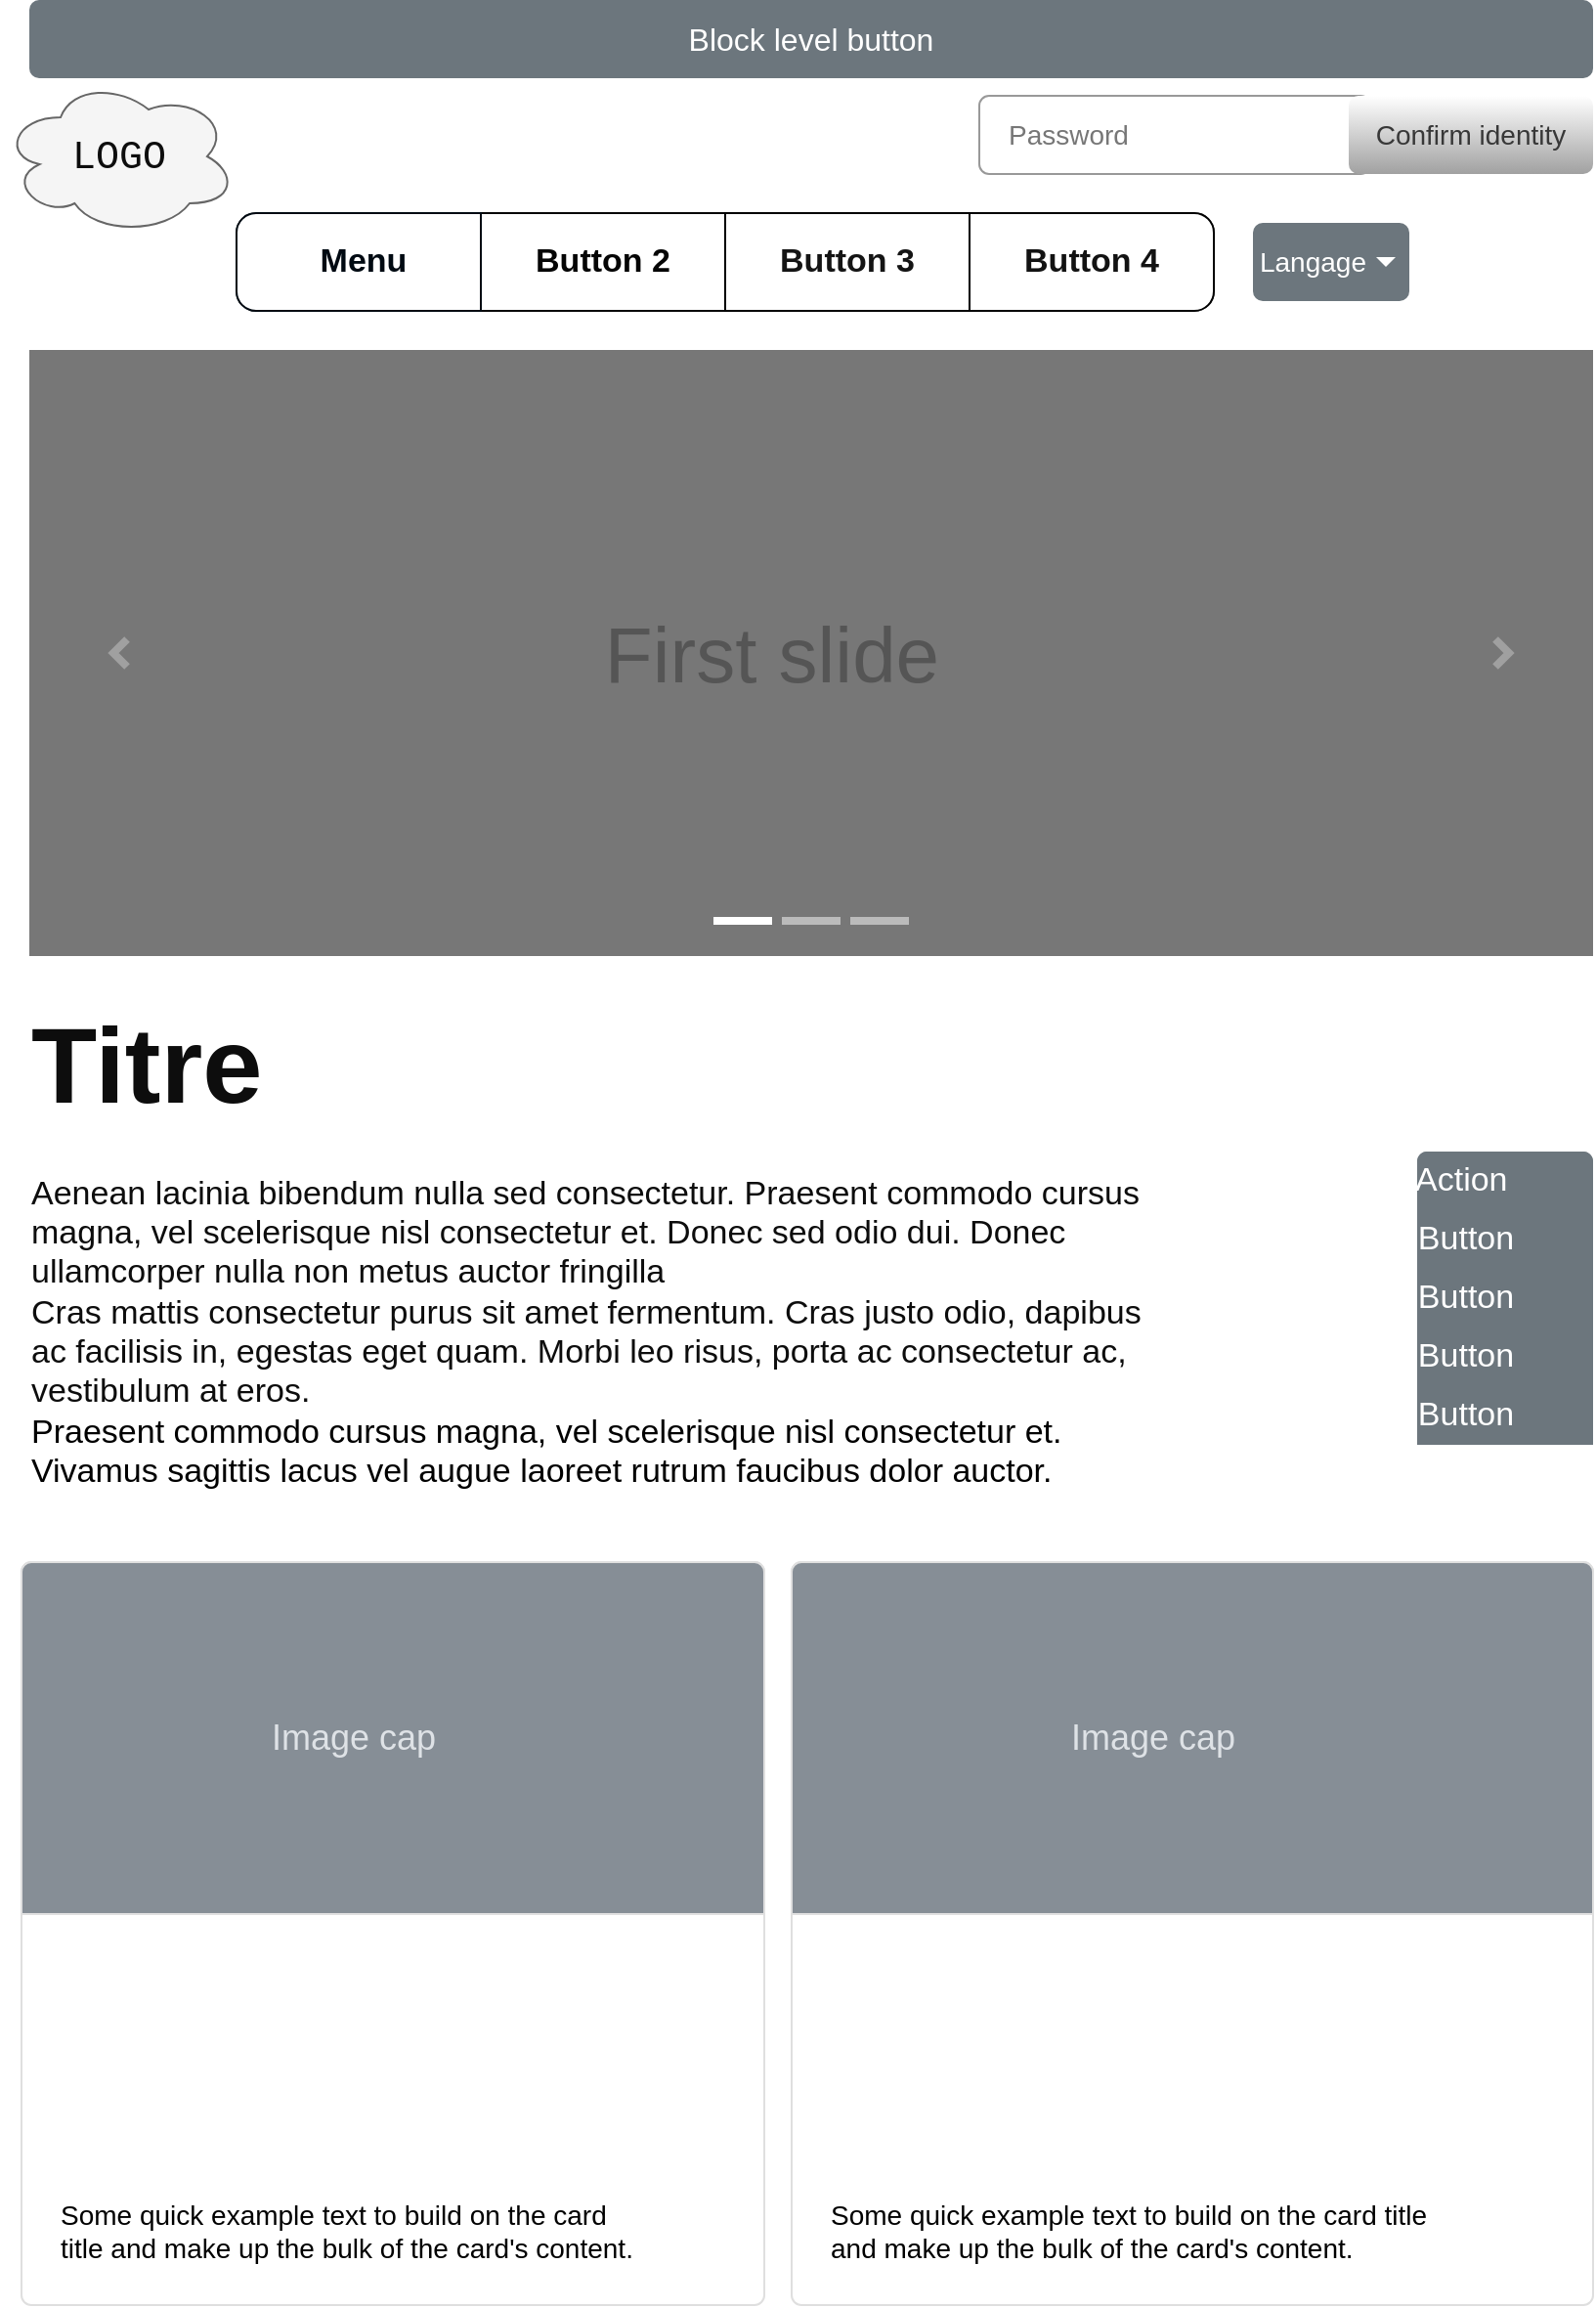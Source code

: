 <mxfile version="21.8.2" type="github">
  <diagram name="Page-1" id="9TOf40r4xf4sIfJ2VWUv">
    <mxGraphModel dx="1592" dy="3425" grid="1" gridSize="10" guides="1" tooltips="1" connect="1" arrows="1" fold="1" page="1" pageScale="1" pageWidth="827" pageHeight="1169" math="0" shadow="0">
      <root>
        <mxCell id="0" />
        <mxCell id="1" parent="0" />
        <mxCell id="qFjxIm9LurNFGSXeheeI-10" value="" style="strokeWidth=1;shadow=0;dashed=0;align=center;html=1;shape=mxgraph.mockup.rrect;rSize=10;fillColor=#ffffff;strokeColor=#666666;rounded=0;" vertex="1" parent="1">
          <mxGeometry x="120" y="-1100" width="500" height="50" as="geometry" />
        </mxCell>
        <mxCell id="qFjxIm9LurNFGSXeheeI-11" value="Button 2" style="strokeWidth=1;shadow=0;dashed=0;align=center;html=1;shape=mxgraph.mockup.rrect;rSize=0;fontSize=17;fontStyle=1;resizeHeight=1;whiteSpace=wrap;strokeColor=#050505;fontColor=#050505;rounded=0;" vertex="1" parent="qFjxIm9LurNFGSXeheeI-10">
          <mxGeometry width="125" height="50" relative="1" as="geometry">
            <mxPoint x="125" as="offset" />
          </mxGeometry>
        </mxCell>
        <mxCell id="qFjxIm9LurNFGSXeheeI-12" value="Button 3" style="strokeWidth=1;shadow=0;dashed=0;align=center;html=1;shape=mxgraph.mockup.rrect;rSize=0;fontSize=17;fontStyle=1;resizeHeight=1;whiteSpace=wrap;fontColor=#141414;rounded=0;" vertex="1" parent="qFjxIm9LurNFGSXeheeI-10">
          <mxGeometry width="125" height="50" relative="1" as="geometry">
            <mxPoint x="250" as="offset" />
          </mxGeometry>
        </mxCell>
        <mxCell id="qFjxIm9LurNFGSXeheeI-13" value="Button 4" style="strokeWidth=1;shadow=0;dashed=0;align=center;html=1;shape=mxgraph.mockup.rightButton;rSize=10;fontSize=17;fontStyle=1;resizeHeight=1;whiteSpace=wrap;fontColor=#121212;rounded=0;" vertex="1" parent="qFjxIm9LurNFGSXeheeI-10">
          <mxGeometry x="1" width="125" height="50" relative="1" as="geometry">
            <mxPoint x="-125" as="offset" />
          </mxGeometry>
        </mxCell>
        <mxCell id="qFjxIm9LurNFGSXeheeI-14" value="Button 1" style="strokeWidth=1;shadow=0;dashed=0;align=center;html=1;shape=mxgraph.mockup.leftButton;rSize=10;fontSize=17;fontColor=#ffffff;fontStyle=1;fillColor=#FFFFFF;strokeColor=#000A12;resizeHeight=1;whiteSpace=wrap;rounded=0;" vertex="1" parent="qFjxIm9LurNFGSXeheeI-10">
          <mxGeometry width="125" height="50" relative="1" as="geometry" />
        </mxCell>
        <mxCell id="qFjxIm9LurNFGSXeheeI-20" value="Text" style="text;html=1;strokeColor=none;fillColor=none;align=center;verticalAlign=middle;whiteSpace=wrap;rounded=0;fontSize=17;fontFamily=Helvetica;fontColor=#ffffff;" vertex="1" parent="qFjxIm9LurNFGSXeheeI-10">
          <mxGeometry x="30" y="10" width="60" height="30" as="geometry" />
        </mxCell>
        <mxCell id="qFjxIm9LurNFGSXeheeI-21" value="Menu" style="text;html=1;strokeColor=none;fillColor=none;align=center;verticalAlign=middle;whiteSpace=wrap;rounded=0;fontSize=17;fontFamily=Helvetica;fontColor=#000A12;fontStyle=1;" vertex="1" parent="qFjxIm9LurNFGSXeheeI-10">
          <mxGeometry x="30" y="10" width="70" height="30" as="geometry" />
        </mxCell>
        <mxCell id="qFjxIm9LurNFGSXeheeI-23" value="First slide" style="html=1;shadow=0;dashed=0;strokeColor=none;strokeWidth=1;fillColor=#777777;fontColor=#555555;whiteSpace=wrap;align=center;verticalAlign=middle;fontStyle=0;fontSize=40;spacingRight=40;fontFamily=Helvetica;rounded=0;" vertex="1" parent="1">
          <mxGeometry x="14" y="-1030" width="800" height="310" as="geometry" />
        </mxCell>
        <mxCell id="qFjxIm9LurNFGSXeheeI-24" value="" style="html=1;verticalLabelPosition=bottom;labelBackgroundColor=#ffffff;verticalAlign=top;shadow=0;dashed=0;strokeWidth=4;shape=mxgraph.ios7.misc.more;strokeColor=#a0a0a0;align=center;spacingRight=40;fontFamily=Helvetica;fontSize=17;fontColor=#ffffff;fillColor=default;gradientColor=none;rounded=0;" vertex="1" parent="qFjxIm9LurNFGSXeheeI-23">
          <mxGeometry x="1" y="0.5" width="7" height="14" relative="1" as="geometry">
            <mxPoint x="-50" y="-7" as="offset" />
          </mxGeometry>
        </mxCell>
        <mxCell id="qFjxIm9LurNFGSXeheeI-25" value="" style="flipH=1;html=1;verticalLabelPosition=bottom;labelBackgroundColor=#ffffff;verticalAlign=top;shadow=0;dashed=0;strokeWidth=4;shape=mxgraph.ios7.misc.more;strokeColor=#a0a0a0;align=center;spacingRight=40;fontFamily=Helvetica;fontSize=17;fontColor=#ffffff;fillColor=default;gradientColor=none;rounded=0;" vertex="1" parent="qFjxIm9LurNFGSXeheeI-23">
          <mxGeometry y="0.5" width="7" height="14" relative="1" as="geometry">
            <mxPoint x="43" y="-7" as="offset" />
          </mxGeometry>
        </mxCell>
        <mxCell id="qFjxIm9LurNFGSXeheeI-26" value="" style="html=1;shadow=0;strokeColor=none;fillColor=#ffffff;dashed=0;strokeWidth=1;align=center;verticalAlign=middle;spacingRight=40;fontFamily=Helvetica;fontSize=17;fontColor=#ffffff;rounded=0;" vertex="1" parent="qFjxIm9LurNFGSXeheeI-23">
          <mxGeometry x="0.5" y="1" width="30" height="4" relative="1" as="geometry">
            <mxPoint x="-50" y="-20" as="offset" />
          </mxGeometry>
        </mxCell>
        <mxCell id="qFjxIm9LurNFGSXeheeI-27" value="" style="html=1;shadow=0;strokeColor=none;fillColor=#BBBBBB;dashed=0;strokeWidth=1;align=center;verticalAlign=middle;spacingRight=40;fontFamily=Helvetica;fontSize=17;fontColor=#ffffff;rounded=0;" vertex="1" parent="qFjxIm9LurNFGSXeheeI-23">
          <mxGeometry x="0.5" y="1" width="30" height="4" relative="1" as="geometry">
            <mxPoint x="-15" y="-20" as="offset" />
          </mxGeometry>
        </mxCell>
        <mxCell id="qFjxIm9LurNFGSXeheeI-28" value="" style="html=1;shadow=0;strokeColor=none;fillColor=#BBBBBB;dashed=0;strokeWidth=1;align=center;verticalAlign=middle;spacingRight=40;fontFamily=Helvetica;fontSize=17;fontColor=#ffffff;rounded=0;" vertex="1" parent="qFjxIm9LurNFGSXeheeI-23">
          <mxGeometry x="0.5" y="1" width="30" height="4" relative="1" as="geometry">
            <mxPoint x="20" y="-20" as="offset" />
          </mxGeometry>
        </mxCell>
        <mxCell id="qFjxIm9LurNFGSXeheeI-38" value="Langage" style="html=1;shadow=0;dashed=0;shape=mxgraph.bootstrap.rrect;rSize=5;strokeColor=none;strokeWidth=1;fillColor=#6C767D;fontColor=#ffffff;whiteSpace=wrap;align=right;verticalAlign=middle;fontStyle=0;fontSize=14;spacingRight=20;fontFamily=Helvetica;rounded=0;" vertex="1" parent="1">
          <mxGeometry x="640" y="-1095" width="80" height="40" as="geometry" />
        </mxCell>
        <mxCell id="qFjxIm9LurNFGSXeheeI-39" value="" style="shape=triangle;direction=south;fillColor=#ffffff;strokeColor=none;perimeter=none;shadow=0;dashed=0;strokeWidth=1;align=center;verticalAlign=middle;spacingRight=40;fontFamily=Helvetica;fontSize=17;fontColor=#ffffff;html=1;rounded=0;" vertex="1" parent="qFjxIm9LurNFGSXeheeI-38">
          <mxGeometry x="1" y="0.5" width="10" height="5" relative="1" as="geometry">
            <mxPoint x="-17" y="-2.5" as="offset" />
          </mxGeometry>
        </mxCell>
        <mxCell id="qFjxIm9LurNFGSXeheeI-50" value="" style="ellipse;shape=cloud;whiteSpace=wrap;html=1;shadow=0;dashed=0;strokeColor=#666666;strokeWidth=1;align=center;verticalAlign=middle;spacingRight=40;fontFamily=Helvetica;fontSize=17;fontColor=#333333;fillColor=#f5f5f5;rounded=0;" vertex="1" parent="1">
          <mxGeometry y="-1169" width="120" height="80" as="geometry" />
        </mxCell>
        <mxCell id="qFjxIm9LurNFGSXeheeI-51" value="LOGO" style="text;html=1;strokeColor=none;fillColor=none;align=center;verticalAlign=middle;whiteSpace=wrap;rounded=0;fontSize=20;fontFamily=Courier New;fontColor=#0D0D0D;" vertex="1" parent="1">
          <mxGeometry x="30" y="-1144" width="60" height="30" as="geometry" />
        </mxCell>
        <mxCell id="qFjxIm9LurNFGSXeheeI-52" value="&lt;h1&gt;&lt;font style=&quot;font-size: 55px;&quot;&gt;Titre&lt;/font&gt;&lt;/h1&gt;Aenean lacinia bibendum nulla sed consectetur. Praesent commodo cursus magna, vel scelerisque nisl consectetur et. Donec sed odio dui. Donec ullamcorper nulla non metus auctor fringilla&lt;div&gt;Cras mattis consectetur purus sit amet fermentum. Cras justo odio, dapibus ac facilisis in, egestas eget quam. Morbi leo risus, porta ac consectetur ac, vestibulum at eros.&lt;br style=&quot;border-color: var(--border-color); caret-color: rgb(0, 0, 0); color: rgb(0, 0, 0); font-size: 14px;&quot;&gt;&lt;span style=&quot;caret-color: rgb(0, 0, 0); color: rgb(0, 0, 0);&quot;&gt;&lt;font style=&quot;font-size: 17px;&quot;&gt;Praesent commodo cursus magna, vel scelerisque nisl consectetur et. Vivamus sagittis lacus vel augue laoreet rutrum faucibus dolor auctor.&lt;/font&gt;&lt;/span&gt;&lt;br&gt;&lt;/div&gt;" style="text;html=1;strokeColor=none;fillColor=none;spacing=5;spacingTop=-20;whiteSpace=wrap;overflow=hidden;rounded=0;fontSize=17;fontFamily=Helvetica;fontColor=#0D0D0D;" vertex="1" parent="1">
          <mxGeometry x="10" y="-710" width="586" height="284" as="geometry" />
        </mxCell>
        <mxCell id="qFjxIm9LurNFGSXeheeI-53" value="Some quick example text to build on the card title and make up the bulk of the card&#39;s content." style="html=1;shadow=0;dashed=0;shape=mxgraph.bootstrap.rrect;rSize=5;strokeColor=#DFDFDF;html=1;whiteSpace=wrap;fillColor=#ffffff;fontColor=#000000;verticalAlign=bottom;align=left;spacing=20;fontSize=14;strokeWidth=1;spacingRight=40;fontFamily=Helvetica;rounded=0;" vertex="1" parent="1">
          <mxGeometry x="10" y="-410" width="380" height="380" as="geometry" />
        </mxCell>
        <mxCell id="qFjxIm9LurNFGSXeheeI-54" value="Image cap" style="html=1;shadow=0;dashed=0;shape=mxgraph.bootstrap.topButton;rSize=5;perimeter=none;whiteSpace=wrap;fillColor=#868E96;strokeColor=#DFDFDF;fontColor=#DEE2E6;resizeWidth=1;fontSize=18;strokeWidth=1;align=center;verticalAlign=middle;spacingRight=40;fontFamily=Helvetica;rounded=0;" vertex="1" parent="qFjxIm9LurNFGSXeheeI-53">
          <mxGeometry width="380" height="180" relative="1" as="geometry" />
        </mxCell>
        <mxCell id="qFjxIm9LurNFGSXeheeI-55" value="Some quick example text to build on the card title and make up the bulk of the card&#39;s content." style="html=1;shadow=0;dashed=0;shape=mxgraph.bootstrap.rrect;rSize=5;strokeColor=#DFDFDF;html=1;whiteSpace=wrap;fillColor=#ffffff;fontColor=#000000;verticalAlign=bottom;align=left;spacing=20;fontSize=14;strokeWidth=1;spacingRight=40;fontFamily=Helvetica;rounded=0;" vertex="1" parent="1">
          <mxGeometry x="404" y="-410" width="410" height="380" as="geometry" />
        </mxCell>
        <mxCell id="qFjxIm9LurNFGSXeheeI-56" value="Image cap" style="html=1;shadow=0;dashed=0;shape=mxgraph.bootstrap.topButton;rSize=5;perimeter=none;whiteSpace=wrap;fillColor=#868E96;strokeColor=#DFDFDF;fontColor=#DEE2E6;resizeWidth=1;fontSize=18;strokeWidth=1;align=center;verticalAlign=middle;spacingRight=40;fontFamily=Helvetica;rounded=0;" vertex="1" parent="qFjxIm9LurNFGSXeheeI-55">
          <mxGeometry width="410" height="180" relative="1" as="geometry" />
        </mxCell>
        <mxCell id="qFjxIm9LurNFGSXeheeI-57" value="" style="html=1;shadow=0;dashed=0;shape=mxgraph.bootstrap.rrect;rSize=5;strokeColor=none;html=1;whiteSpace=wrap;fillColor=#6C767D;fontColor=#ffffff;strokeWidth=1;align=center;verticalAlign=middle;spacingRight=40;fontFamily=Helvetica;fontSize=17;rounded=0;" vertex="1" parent="1">
          <mxGeometry x="724" y="-620" width="90" height="150" as="geometry" />
        </mxCell>
        <mxCell id="qFjxIm9LurNFGSXeheeI-58" value="&lt;font color=&quot;#ffffff&quot;&gt;Action&lt;/font&gt;&amp;nbsp;" style="strokeColor=inherit;fillColor=inherit;gradientColor=inherit;fontColor=inherit;html=1;shadow=0;dashed=0;shape=mxgraph.bootstrap.topButton;rSize=5;perimeter=none;whiteSpace=wrap;resizeWidth=1;strokeWidth=1;align=center;verticalAlign=middle;spacingRight=40;fontFamily=Helvetica;fontSize=17;rounded=0;" vertex="1" parent="qFjxIm9LurNFGSXeheeI-57">
          <mxGeometry width="90" height="30" relative="1" as="geometry" />
        </mxCell>
        <mxCell id="qFjxIm9LurNFGSXeheeI-59" value="Button" style="strokeColor=inherit;fillColor=inherit;gradientColor=inherit;fontColor=inherit;html=1;shadow=0;dashed=0;perimeter=none;whiteSpace=wrap;resizeWidth=1;strokeWidth=1;align=center;verticalAlign=middle;spacingRight=40;fontFamily=Helvetica;fontSize=17;rounded=0;" vertex="1" parent="qFjxIm9LurNFGSXeheeI-57">
          <mxGeometry width="90" height="30" relative="1" as="geometry">
            <mxPoint y="30" as="offset" />
          </mxGeometry>
        </mxCell>
        <mxCell id="qFjxIm9LurNFGSXeheeI-60" value="Button" style="strokeColor=inherit;fillColor=inherit;gradientColor=inherit;fontColor=inherit;html=1;shadow=0;dashed=0;perimeter=none;whiteSpace=wrap;resizeWidth=1;strokeWidth=1;align=center;verticalAlign=middle;spacingRight=40;fontFamily=Helvetica;fontSize=17;rounded=0;" vertex="1" parent="qFjxIm9LurNFGSXeheeI-57">
          <mxGeometry width="90" height="30" relative="1" as="geometry">
            <mxPoint y="60" as="offset" />
          </mxGeometry>
        </mxCell>
        <mxCell id="qFjxIm9LurNFGSXeheeI-61" value="Button" style="strokeColor=inherit;fillColor=inherit;gradientColor=inherit;fontColor=inherit;html=1;shadow=0;dashed=0;perimeter=none;whiteSpace=wrap;resizeWidth=1;strokeWidth=1;align=center;verticalAlign=middle;spacingRight=40;fontFamily=Helvetica;fontSize=17;rounded=0;" vertex="1" parent="qFjxIm9LurNFGSXeheeI-57">
          <mxGeometry width="90" height="30" relative="1" as="geometry">
            <mxPoint y="90" as="offset" />
          </mxGeometry>
        </mxCell>
        <mxCell id="qFjxIm9LurNFGSXeheeI-62" value="Button" style="strokeColor=inherit;fillColor=inherit;gradientColor=inherit;fontColor=inherit;html=1;shadow=0;dashed=0;perimeter=none;whiteSpace=wrap;resizeWidth=1;strokeWidth=1;align=center;verticalAlign=middle;spacingRight=40;fontFamily=Helvetica;fontSize=17;rounded=0;" vertex="1" parent="qFjxIm9LurNFGSXeheeI-57">
          <mxGeometry width="90" height="30" relative="1" as="geometry">
            <mxPoint y="120" as="offset" />
          </mxGeometry>
        </mxCell>
        <mxCell id="qFjxIm9LurNFGSXeheeI-65" value="Block level button" style="html=1;shadow=0;dashed=0;shape=mxgraph.bootstrap.rrect;rSize=5;strokeColor=none;strokeWidth=1;fillColor=#6C767D;fontColor=#FFFFFF;whiteSpace=wrap;align=center;verticalAlign=middle;spacingLeft=0;fontStyle=0;fontSize=16;spacing=5;" vertex="1" parent="1">
          <mxGeometry x="14" y="-1209" width="800" height="40" as="geometry" />
        </mxCell>
        <mxCell id="qFjxIm9LurNFGSXeheeI-77" value="Password" style="html=1;shadow=0;dashed=0;shape=mxgraph.bootstrap.rrect;rSize=5;strokeColor=#999999;fillColor=#ffffff;fontColor=#777777;whiteSpace=wrap;align=left;verticalAlign=middle;fontStyle=0;fontSize=14;spacing=15;" vertex="1" parent="1">
          <mxGeometry x="500" y="-1160" width="200" height="40" as="geometry" />
        </mxCell>
        <mxCell id="qFjxIm9LurNFGSXeheeI-78" value="&lt;font color=&quot;#383838&quot;&gt;Confirm identity&lt;/font&gt;" style="html=1;shadow=0;dashed=0;shape=mxgraph.bootstrap.rrect;rSize=5;strokeColor=none;fillColor=#FFFFFF;fontColor=#ffffff;whiteSpace=wrap;align=center;verticalAlign=middle;fontStyle=0;fontSize=14;spacing=14;gradientColor=#A1A1A1;" vertex="1" parent="1">
          <mxGeometry x="689" y="-1160" width="125" height="40" as="geometry" />
        </mxCell>
      </root>
    </mxGraphModel>
  </diagram>
</mxfile>
